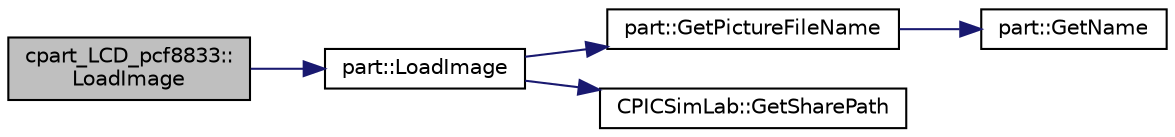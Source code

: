 digraph "cpart_LCD_pcf8833::LoadImage"
{
 // LATEX_PDF_SIZE
  edge [fontname="Helvetica",fontsize="10",labelfontname="Helvetica",labelfontsize="10"];
  node [fontname="Helvetica",fontsize="10",shape=record];
  rankdir="LR";
  Node1 [label="cpart_LCD_pcf8833::\lLoadImage",height=0.2,width=0.4,color="black", fillcolor="grey75", style="filled", fontcolor="black",tooltip="Load Part Image."];
  Node1 -> Node2 [color="midnightblue",fontsize="10",style="solid",fontname="Helvetica"];
  Node2 [label="part::LoadImage",height=0.2,width=0.4,color="black", fillcolor="white", style="filled",URL="$classpart.html#a564a0462822da413d466a83d28e967df",tooltip="Load Part Image."];
  Node2 -> Node3 [color="midnightblue",fontsize="10",style="solid",fontname="Helvetica"];
  Node3 [label="part::GetPictureFileName",height=0.2,width=0.4,color="black", fillcolor="white", style="filled",URL="$classpart.html#acb4a5752560f9b0c399e7e8b2807bea3",tooltip="Return the filename of part picture."];
  Node3 -> Node4 [color="midnightblue",fontsize="10",style="solid",fontname="Helvetica"];
  Node4 [label="part::GetName",height=0.2,width=0.4,color="black", fillcolor="white", style="filled",URL="$classpart.html#acb5b16ba752183d4933d703279c8347a",tooltip="Return the name of part."];
  Node2 -> Node5 [color="midnightblue",fontsize="10",style="solid",fontname="Helvetica"];
  Node5 [label="CPICSimLab::GetSharePath",height=0.2,width=0.4,color="black", fillcolor="white", style="filled",URL="$class_c_p_i_c_sim_lab.html#a108bb3e8dc99a955b2a7b98f76fedf69",tooltip="Get the file path of resources."];
}

